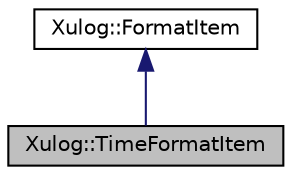 digraph "Xulog::TimeFormatItem"
{
 // LATEX_PDF_SIZE
  edge [fontname="Helvetica",fontsize="10",labelfontname="Helvetica",labelfontsize="10"];
  node [fontname="Helvetica",fontsize="10",shape=record];
  Node1 [label="Xulog::TimeFormatItem",height=0.2,width=0.4,color="black", fillcolor="grey75", style="filled", fontcolor="black",tooltip="时间格式化子项"];
  Node2 -> Node1 [dir="back",color="midnightblue",fontsize="10",style="solid",fontname="Helvetica"];
  Node2 [label="Xulog::FormatItem",height=0.2,width=0.4,color="black", fillcolor="white", style="filled",URL="$class_xulog_1_1_format_item.html",tooltip="抽象格式化子项的基类"];
}
